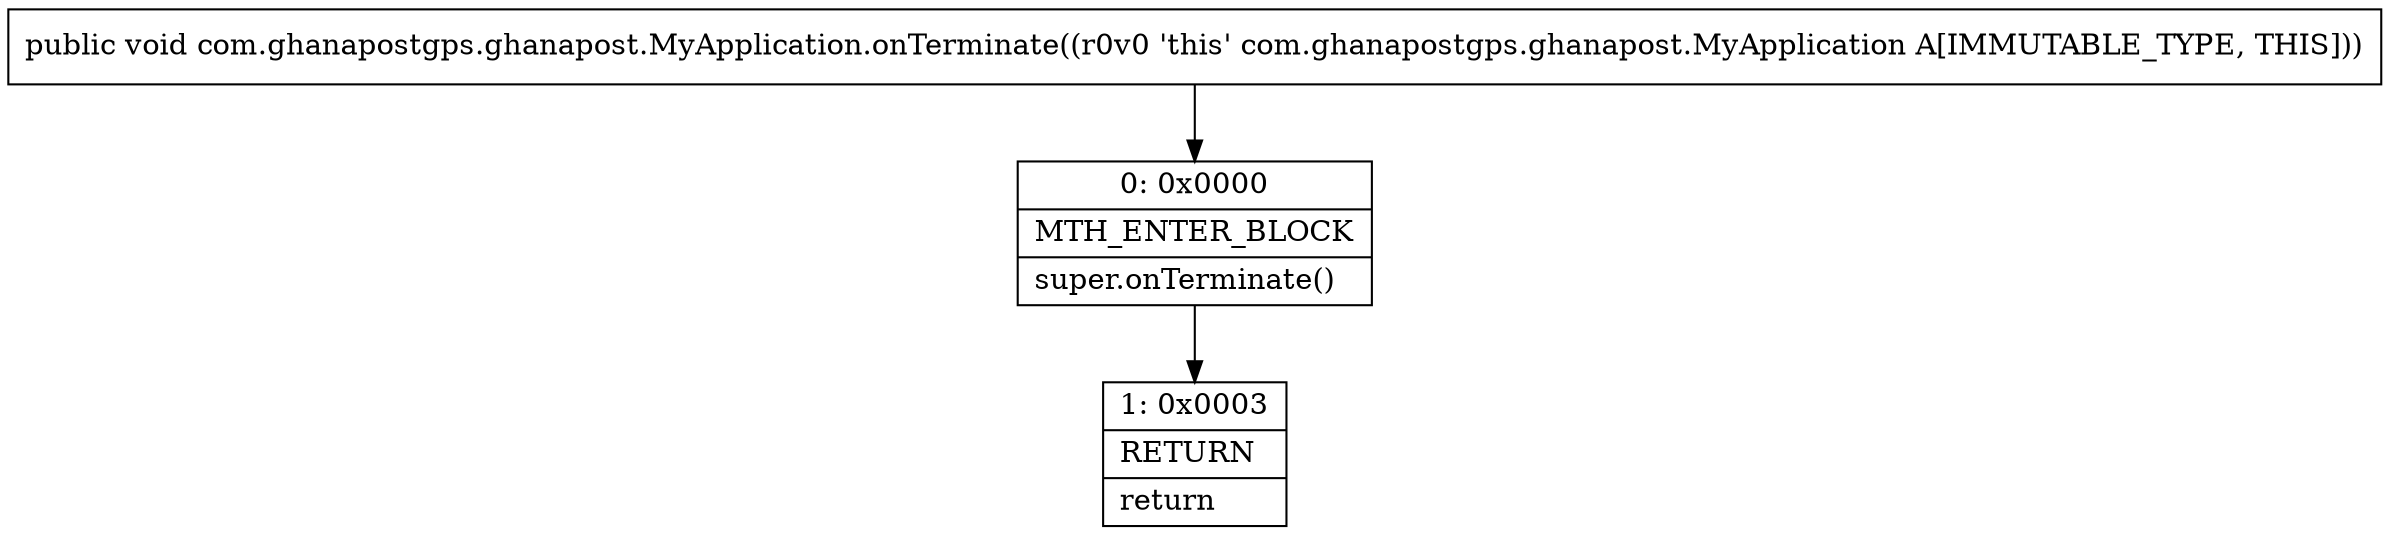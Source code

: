 digraph "CFG forcom.ghanapostgps.ghanapost.MyApplication.onTerminate()V" {
Node_0 [shape=record,label="{0\:\ 0x0000|MTH_ENTER_BLOCK\l|super.onTerminate()\l}"];
Node_1 [shape=record,label="{1\:\ 0x0003|RETURN\l|return\l}"];
MethodNode[shape=record,label="{public void com.ghanapostgps.ghanapost.MyApplication.onTerminate((r0v0 'this' com.ghanapostgps.ghanapost.MyApplication A[IMMUTABLE_TYPE, THIS])) }"];
MethodNode -> Node_0;
Node_0 -> Node_1;
}

